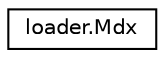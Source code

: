 digraph "Graphical Class Hierarchy"
{
 // INTERACTIVE_SVG=YES
 // LATEX_PDF_SIZE
  edge [fontname="Helvetica",fontsize="10",labelfontname="Helvetica",labelfontsize="10"];
  node [fontname="Helvetica",fontsize="10",shape=record];
  rankdir="LR";
  Node0 [label="loader.Mdx",height=0.2,width=0.4,color="black", fillcolor="white", style="filled",URL="$classloader_1_1_mdx.html",tooltip=" "];
}
